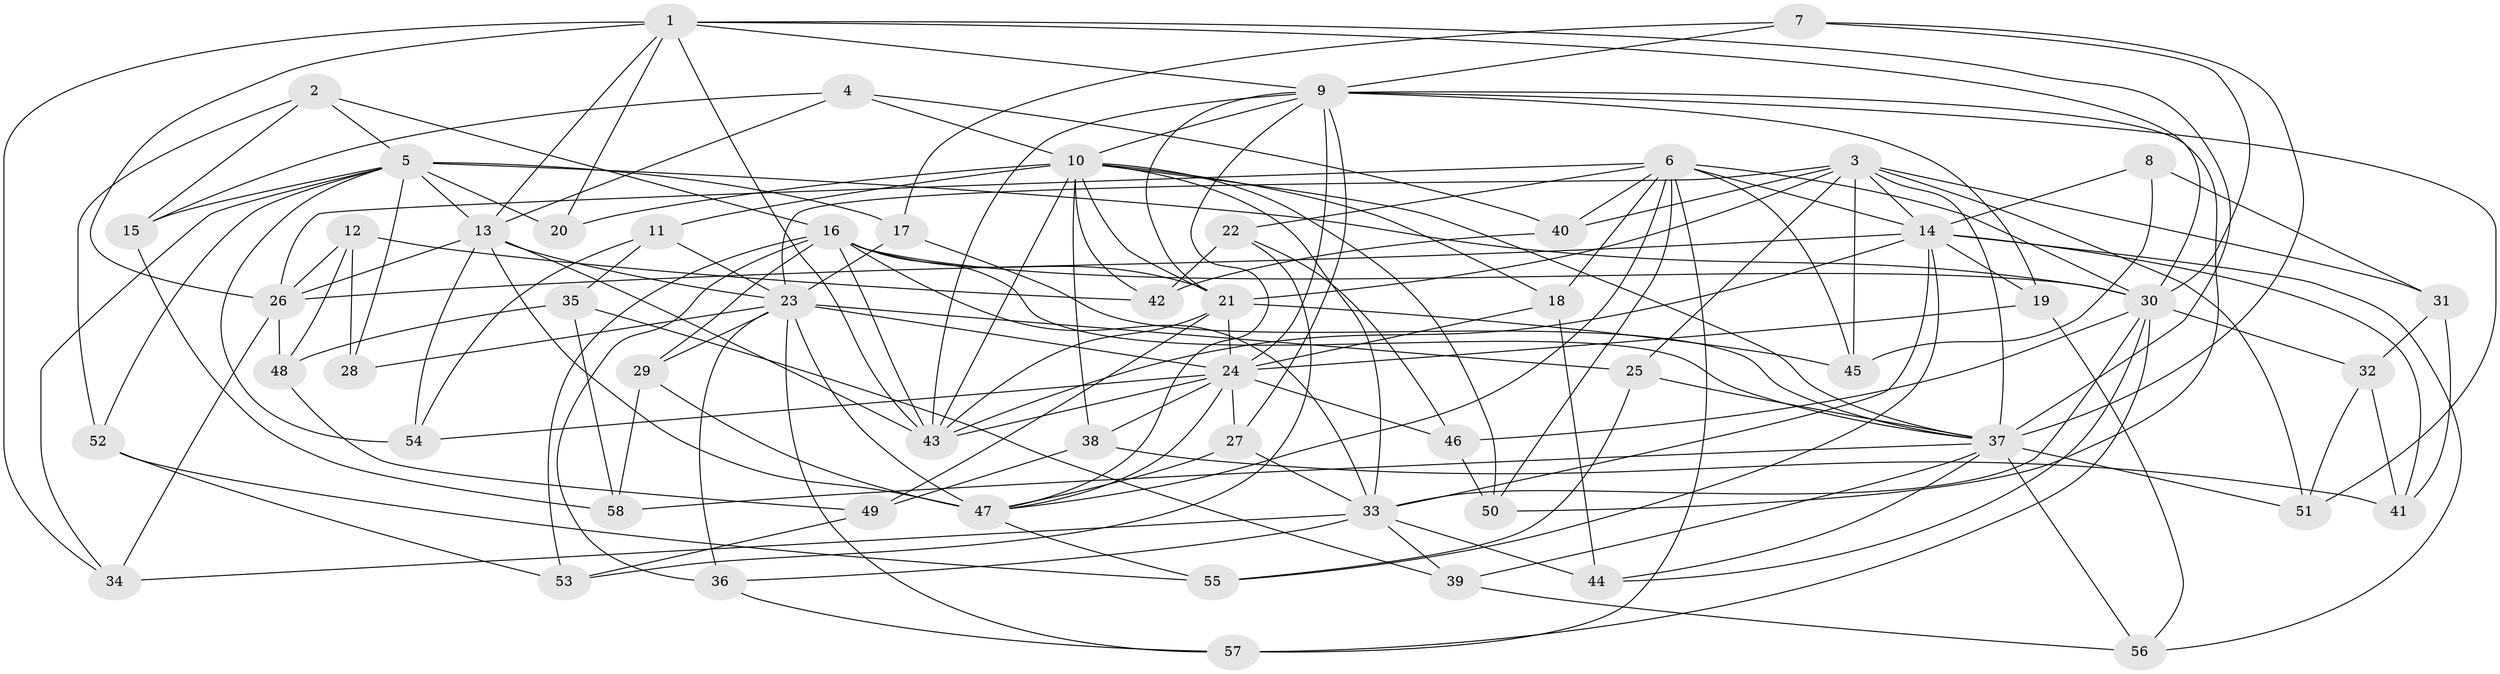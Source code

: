 // original degree distribution, {4: 1.0}
// Generated by graph-tools (version 1.1) at 2025/53/03/04/25 22:53:46]
// undirected, 58 vertices, 164 edges
graph export_dot {
  node [color=gray90,style=filled];
  1;
  2;
  3;
  4;
  5;
  6;
  7;
  8;
  9;
  10;
  11;
  12;
  13;
  14;
  15;
  16;
  17;
  18;
  19;
  20;
  21;
  22;
  23;
  24;
  25;
  26;
  27;
  28;
  29;
  30;
  31;
  32;
  33;
  34;
  35;
  36;
  37;
  38;
  39;
  40;
  41;
  42;
  43;
  44;
  45;
  46;
  47;
  48;
  49;
  50;
  51;
  52;
  53;
  54;
  55;
  56;
  57;
  58;
  1 -- 9 [weight=1.0];
  1 -- 13 [weight=1.0];
  1 -- 20 [weight=1.0];
  1 -- 26 [weight=1.0];
  1 -- 30 [weight=1.0];
  1 -- 34 [weight=1.0];
  1 -- 37 [weight=1.0];
  1 -- 43 [weight=1.0];
  2 -- 5 [weight=1.0];
  2 -- 15 [weight=1.0];
  2 -- 16 [weight=1.0];
  2 -- 52 [weight=1.0];
  3 -- 14 [weight=1.0];
  3 -- 21 [weight=1.0];
  3 -- 23 [weight=2.0];
  3 -- 25 [weight=1.0];
  3 -- 31 [weight=1.0];
  3 -- 37 [weight=1.0];
  3 -- 40 [weight=1.0];
  3 -- 45 [weight=1.0];
  3 -- 51 [weight=1.0];
  4 -- 10 [weight=1.0];
  4 -- 13 [weight=1.0];
  4 -- 15 [weight=1.0];
  4 -- 40 [weight=1.0];
  5 -- 13 [weight=1.0];
  5 -- 15 [weight=1.0];
  5 -- 17 [weight=1.0];
  5 -- 20 [weight=2.0];
  5 -- 28 [weight=2.0];
  5 -- 30 [weight=1.0];
  5 -- 34 [weight=1.0];
  5 -- 52 [weight=1.0];
  5 -- 54 [weight=1.0];
  6 -- 14 [weight=1.0];
  6 -- 18 [weight=1.0];
  6 -- 22 [weight=1.0];
  6 -- 26 [weight=1.0];
  6 -- 30 [weight=1.0];
  6 -- 40 [weight=1.0];
  6 -- 45 [weight=1.0];
  6 -- 47 [weight=1.0];
  6 -- 50 [weight=1.0];
  6 -- 57 [weight=1.0];
  7 -- 9 [weight=1.0];
  7 -- 17 [weight=1.0];
  7 -- 30 [weight=1.0];
  7 -- 37 [weight=1.0];
  8 -- 14 [weight=2.0];
  8 -- 31 [weight=1.0];
  8 -- 45 [weight=1.0];
  9 -- 10 [weight=1.0];
  9 -- 19 [weight=1.0];
  9 -- 21 [weight=1.0];
  9 -- 24 [weight=2.0];
  9 -- 27 [weight=1.0];
  9 -- 43 [weight=1.0];
  9 -- 47 [weight=1.0];
  9 -- 50 [weight=1.0];
  9 -- 51 [weight=1.0];
  10 -- 11 [weight=1.0];
  10 -- 18 [weight=1.0];
  10 -- 20 [weight=1.0];
  10 -- 21 [weight=1.0];
  10 -- 33 [weight=1.0];
  10 -- 37 [weight=1.0];
  10 -- 38 [weight=1.0];
  10 -- 42 [weight=1.0];
  10 -- 43 [weight=1.0];
  10 -- 50 [weight=1.0];
  11 -- 23 [weight=1.0];
  11 -- 35 [weight=1.0];
  11 -- 54 [weight=1.0];
  12 -- 26 [weight=1.0];
  12 -- 28 [weight=1.0];
  12 -- 42 [weight=1.0];
  12 -- 48 [weight=1.0];
  13 -- 23 [weight=1.0];
  13 -- 26 [weight=1.0];
  13 -- 43 [weight=1.0];
  13 -- 47 [weight=1.0];
  13 -- 54 [weight=1.0];
  14 -- 19 [weight=1.0];
  14 -- 26 [weight=2.0];
  14 -- 33 [weight=1.0];
  14 -- 41 [weight=1.0];
  14 -- 43 [weight=1.0];
  14 -- 55 [weight=1.0];
  14 -- 56 [weight=1.0];
  15 -- 58 [weight=1.0];
  16 -- 21 [weight=1.0];
  16 -- 29 [weight=1.0];
  16 -- 30 [weight=1.0];
  16 -- 33 [weight=2.0];
  16 -- 36 [weight=1.0];
  16 -- 37 [weight=1.0];
  16 -- 43 [weight=1.0];
  16 -- 53 [weight=1.0];
  17 -- 23 [weight=1.0];
  17 -- 37 [weight=1.0];
  18 -- 24 [weight=1.0];
  18 -- 44 [weight=1.0];
  19 -- 24 [weight=1.0];
  19 -- 56 [weight=1.0];
  21 -- 24 [weight=1.0];
  21 -- 43 [weight=1.0];
  21 -- 45 [weight=1.0];
  21 -- 49 [weight=1.0];
  22 -- 42 [weight=1.0];
  22 -- 46 [weight=1.0];
  22 -- 53 [weight=1.0];
  23 -- 24 [weight=1.0];
  23 -- 25 [weight=1.0];
  23 -- 28 [weight=1.0];
  23 -- 29 [weight=1.0];
  23 -- 36 [weight=1.0];
  23 -- 47 [weight=1.0];
  23 -- 57 [weight=1.0];
  24 -- 27 [weight=1.0];
  24 -- 38 [weight=1.0];
  24 -- 43 [weight=1.0];
  24 -- 46 [weight=1.0];
  24 -- 47 [weight=1.0];
  24 -- 54 [weight=1.0];
  25 -- 37 [weight=1.0];
  25 -- 55 [weight=1.0];
  26 -- 34 [weight=1.0];
  26 -- 48 [weight=1.0];
  27 -- 33 [weight=1.0];
  27 -- 47 [weight=1.0];
  29 -- 47 [weight=1.0];
  29 -- 58 [weight=1.0];
  30 -- 32 [weight=1.0];
  30 -- 33 [weight=1.0];
  30 -- 44 [weight=1.0];
  30 -- 46 [weight=1.0];
  30 -- 57 [weight=1.0];
  31 -- 32 [weight=1.0];
  31 -- 41 [weight=1.0];
  32 -- 41 [weight=1.0];
  32 -- 51 [weight=1.0];
  33 -- 34 [weight=1.0];
  33 -- 36 [weight=1.0];
  33 -- 39 [weight=1.0];
  33 -- 44 [weight=1.0];
  35 -- 39 [weight=1.0];
  35 -- 48 [weight=1.0];
  35 -- 58 [weight=1.0];
  36 -- 57 [weight=1.0];
  37 -- 39 [weight=1.0];
  37 -- 44 [weight=1.0];
  37 -- 51 [weight=1.0];
  37 -- 56 [weight=1.0];
  37 -- 58 [weight=1.0];
  38 -- 41 [weight=1.0];
  38 -- 49 [weight=1.0];
  39 -- 56 [weight=1.0];
  40 -- 42 [weight=1.0];
  46 -- 50 [weight=1.0];
  47 -- 55 [weight=1.0];
  48 -- 49 [weight=1.0];
  49 -- 53 [weight=1.0];
  52 -- 53 [weight=1.0];
  52 -- 55 [weight=1.0];
}
